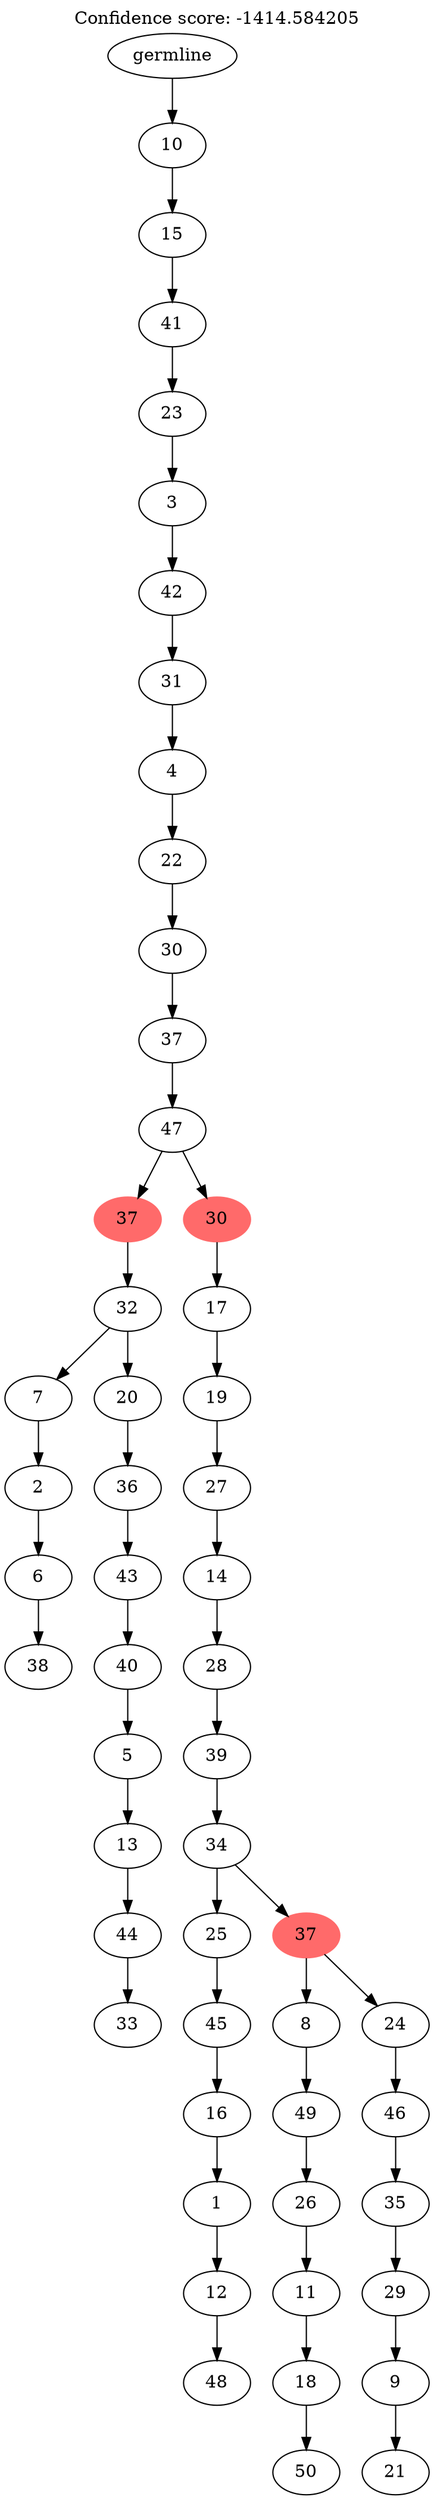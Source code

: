 digraph g {
	"52" -> "53";
	"53" [label="38"];
	"51" -> "52";
	"52" [label="6"];
	"50" -> "51";
	"51" [label="2"];
	"48" -> "49";
	"49" [label="33"];
	"47" -> "48";
	"48" [label="44"];
	"46" -> "47";
	"47" [label="13"];
	"45" -> "46";
	"46" [label="5"];
	"44" -> "45";
	"45" [label="40"];
	"43" -> "44";
	"44" [label="43"];
	"42" -> "43";
	"43" [label="36"];
	"41" -> "42";
	"42" [label="20"];
	"41" -> "50";
	"50" [label="7"];
	"40" -> "41";
	"41" [label="32"];
	"38" -> "39";
	"39" [label="48"];
	"37" -> "38";
	"38" [label="12"];
	"36" -> "37";
	"37" [label="1"];
	"35" -> "36";
	"36" [label="16"];
	"34" -> "35";
	"35" [label="45"];
	"32" -> "33";
	"33" [label="50"];
	"31" -> "32";
	"32" [label="18"];
	"30" -> "31";
	"31" [label="11"];
	"29" -> "30";
	"30" [label="26"];
	"28" -> "29";
	"29" [label="49"];
	"26" -> "27";
	"27" [label="21"];
	"25" -> "26";
	"26" [label="9"];
	"24" -> "25";
	"25" [label="29"];
	"23" -> "24";
	"24" [label="35"];
	"22" -> "23";
	"23" [label="46"];
	"21" -> "22";
	"22" [label="24"];
	"21" -> "28";
	"28" [label="8"];
	"20" -> "21";
	"21" [color=indianred1, style=filled, label="37"];
	"20" -> "34";
	"34" [label="25"];
	"19" -> "20";
	"20" [label="34"];
	"18" -> "19";
	"19" [label="39"];
	"17" -> "18";
	"18" [label="28"];
	"16" -> "17";
	"17" [label="14"];
	"15" -> "16";
	"16" [label="27"];
	"14" -> "15";
	"15" [label="19"];
	"13" -> "14";
	"14" [label="17"];
	"12" -> "13";
	"13" [color=indianred1, style=filled, label="30"];
	"12" -> "40";
	"40" [color=indianred1, style=filled, label="37"];
	"11" -> "12";
	"12" [label="47"];
	"10" -> "11";
	"11" [label="37"];
	"9" -> "10";
	"10" [label="30"];
	"8" -> "9";
	"9" [label="22"];
	"7" -> "8";
	"8" [label="4"];
	"6" -> "7";
	"7" [label="31"];
	"5" -> "6";
	"6" [label="42"];
	"4" -> "5";
	"5" [label="3"];
	"3" -> "4";
	"4" [label="23"];
	"2" -> "3";
	"3" [label="41"];
	"1" -> "2";
	"2" [label="15"];
	"0" -> "1";
	"1" [label="10"];
	"0" [label="germline"];
	labelloc="t";
	label="Confidence score: -1414.584205";
}
